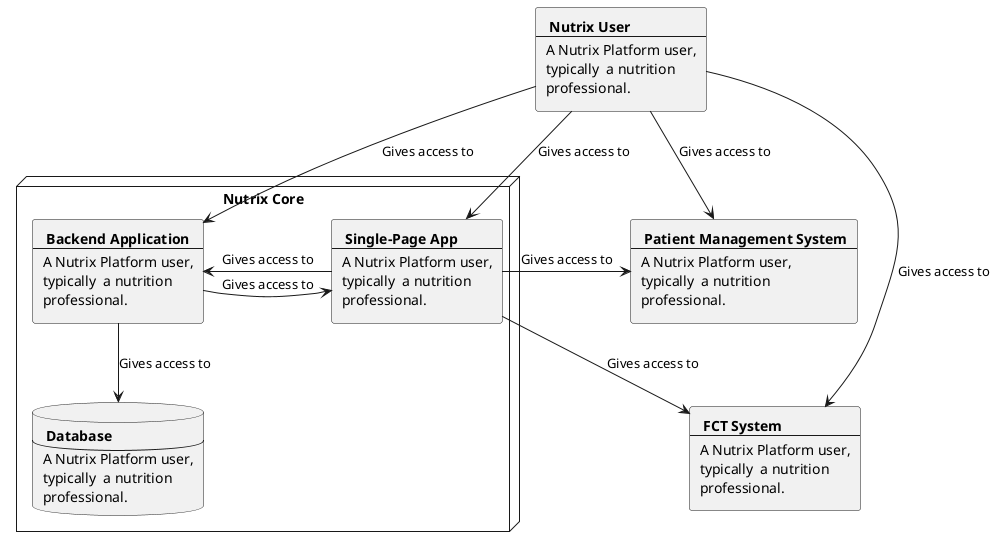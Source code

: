 @startuml


rectangle nutrixUser[
    <b> Nutrix User 
    ----
    A Nutrix Platform user,
    typically  a nutrition
    professional.
]

Node "Nutrix Core"{


rectangle Backend_Application[
    <b> Backend Application
    ----
    A Nutrix Platform user,
    typically  a nutrition
    professional.
]

rectangle Single_Page_App[
    <b> Single-Page App
    ----
    A Nutrix Platform user,
    typically  a nutrition
    professional.
]

Database Database[
    <b> Database
    ----
    A Nutrix Platform user,
    typically  a nutrition
    professional.
]

}

rectangle Patient_Management_System[
    <b> Patient Management System
    ----
    A Nutrix Platform user,
    typically  a nutrition
    professional.
]

rectangle FCT_System[
    <b> FCT System
    ----
    A Nutrix Platform user,
    typically  a nutrition
    professional.
]

[nutrixUser] --> [Backend_Application]: Gives access to
[nutrixUser] --> [Single_Page_App]: Gives access to
[Backend_Application] --> [Database]: Gives access to
[Backend_Application] <- [Single_Page_App]: Gives access to
[Backend_Application] -> [Single_Page_App]: Gives access to
[nutrixUser] --> [FCT_System]: Gives access to
[nutrixUser] --> [Patient_Management_System]: Gives access to
[Single_Page_App] --> [FCT_System]: Gives access to
[Single_Page_App] -> [Patient_Management_System]: Gives access to

@enduml